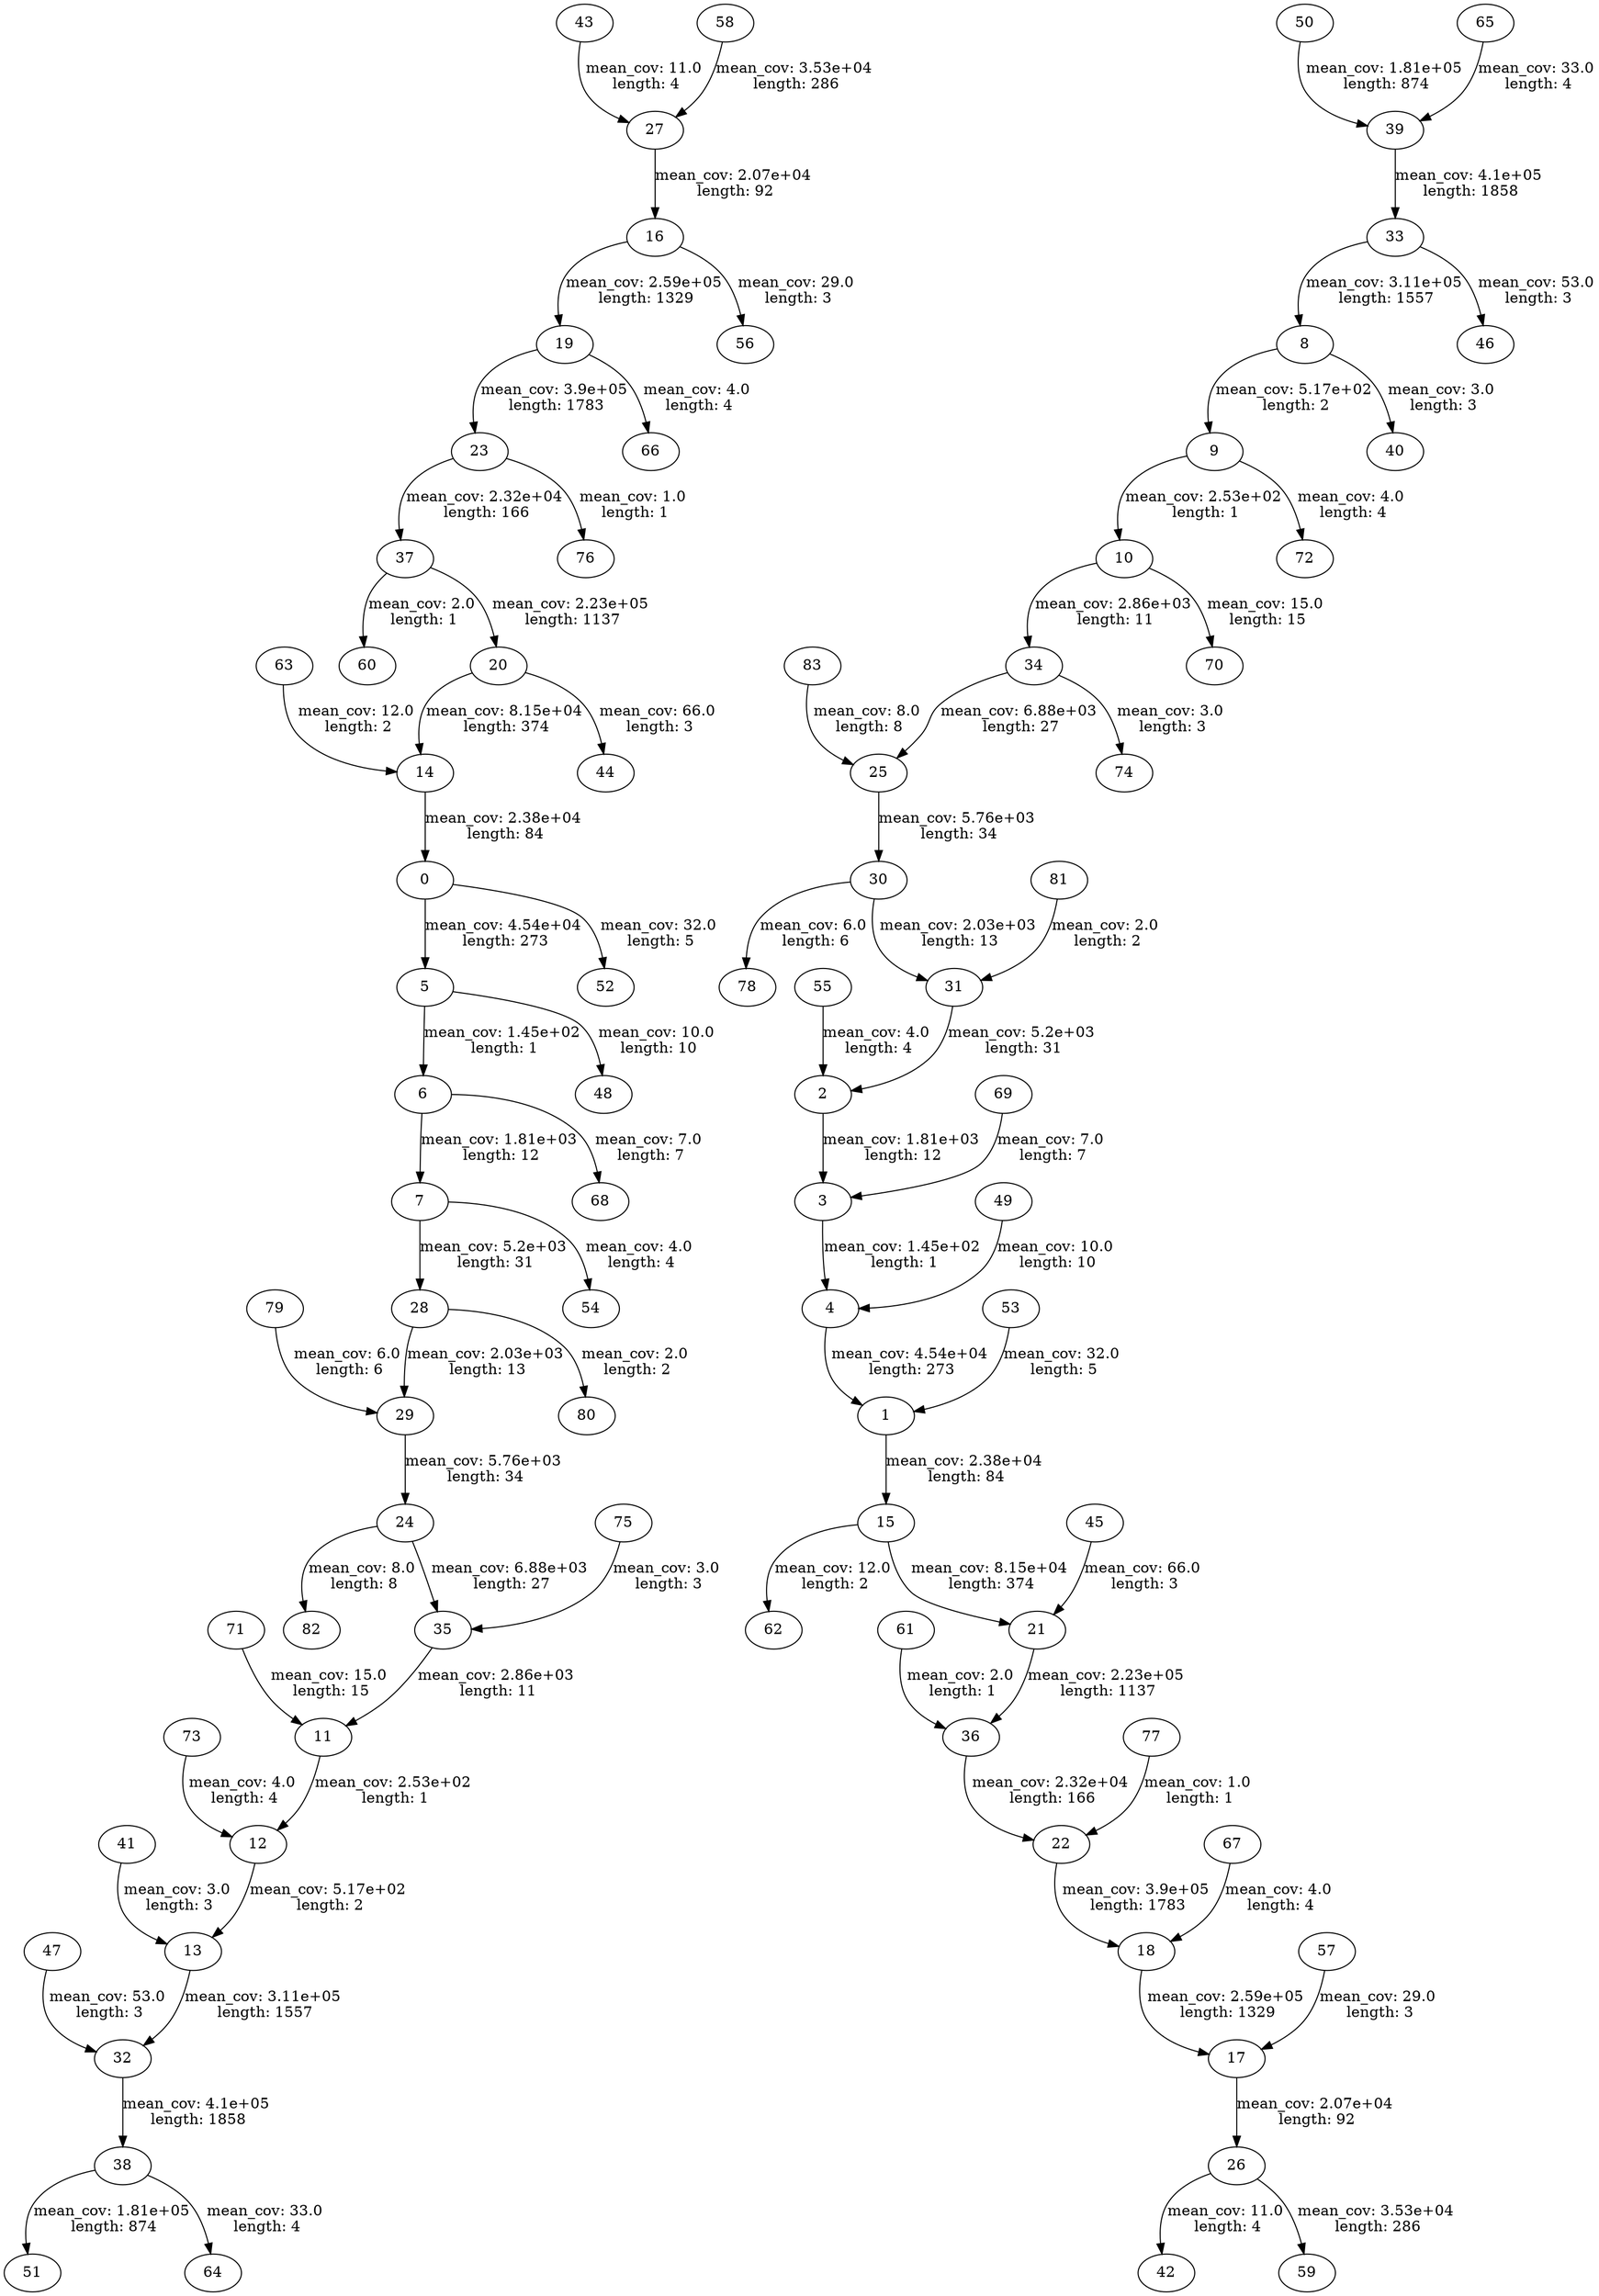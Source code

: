 strict digraph "" {
	0 -> 5	 [label="mean_cov: 4.54e+04
 length: 273",
		length=273,
		mean_cov=166.4102564102564];
	0 -> 52	 [label="mean_cov: 32.0
 length: 5",
		length=5,
		mean_cov=6.4];
	1 -> 15	 [label="mean_cov: 2.38e+04
 length: 84",
		length=84,
		mean_cov=283.5595238095238];
	2 -> 3	 [label="mean_cov: 1.81e+03
 length: 12",
		length=12,
		mean_cov=150.58333333333334];
	3 -> 4	 [label="mean_cov: 1.45e+02
 length: 1",
		length=1,
		mean_cov=145.0];
	4 -> 1	 [label="mean_cov: 4.54e+04
 length: 273",
		length=273,
		mean_cov=166.4102564102564];
	5 -> 6	 [label="mean_cov: 1.45e+02
 length: 1",
		length=1,
		mean_cov=145.0];
	5 -> 48	 [label="mean_cov: 10.0
 length: 10",
		length=10,
		mean_cov=1.0];
	6 -> 7	 [label="mean_cov: 1.81e+03
 length: 12",
		length=12,
		mean_cov=150.58333333333334];
	6 -> 68	 [label="mean_cov: 7.0
 length: 7",
		length=7,
		mean_cov=1.0];
	7 -> 28	 [label="mean_cov: 5.2e+03
 length: 31",
		length=31,
		mean_cov=167.80645161290323];
	7 -> 54	 [label="mean_cov: 4.0
 length: 4",
		length=4,
		mean_cov=1.0];
	8 -> 9	 [label="mean_cov: 5.17e+02
 length: 2",
		length=2,
		mean_cov=258.5];
	8 -> 40	 [label="mean_cov: 3.0
 length: 3",
		length=3,
		mean_cov=1.0];
	9 -> 10	 [label="mean_cov: 2.53e+02
 length: 1",
		length=1,
		mean_cov=253.0];
	9 -> 72	 [label="mean_cov: 4.0
 length: 4",
		length=4,
		mean_cov=1.0];
	10 -> 34	 [label="mean_cov: 2.86e+03
 length: 11",
		length=11,
		mean_cov=260.1818181818182];
	10 -> 70	 [label="mean_cov: 15.0
 length: 15",
		length=15,
		mean_cov=1.0];
	11 -> 12	 [label="mean_cov: 2.53e+02
 length: 1",
		length=1,
		mean_cov=253.0];
	12 -> 13	 [label="mean_cov: 5.17e+02
 length: 2",
		length=2,
		mean_cov=258.5];
	13 -> 32	 [label="mean_cov: 3.11e+05
 length: 1557",
		length=1557,
		mean_cov=199.43802183686577];
	14 -> 0	 [label="mean_cov: 2.38e+04
 length: 84",
		length=84,
		mean_cov=283.5595238095238];
	15 -> 21	 [label="mean_cov: 8.15e+04
 length: 374",
		length=374,
		mean_cov=218.02673796791444];
	15 -> 62	 [label="mean_cov: 12.0
 length: 2",
		length=2,
		mean_cov=6.0];
	16 -> 19	 [label="mean_cov: 2.59e+05
 length: 1329",
		length=1329,
		mean_cov=195.150489089541];
	16 -> 56	 [label="mean_cov: 29.0
 length: 3",
		length=3,
		mean_cov=9.666666666666666];
	17 -> 26	 [label="mean_cov: 2.07e+04
 length: 92",
		length=92,
		mean_cov=224.6195652173913];
	18 -> 17	 [label="mean_cov: 2.59e+05
 length: 1329",
		length=1329,
		mean_cov=195.150489089541];
	19 -> 23	 [label="mean_cov: 3.9e+05
 length: 1783",
		length=1783,
		mean_cov=219.00280426247897];
	19 -> 66	 [label="mean_cov: 4.0
 length: 4",
		length=4,
		mean_cov=1.0];
	20 -> 14	 [label="mean_cov: 8.15e+04
 length: 374",
		length=374,
		mean_cov=218.02673796791444];
	20 -> 44	 [label="mean_cov: 66.0
 length: 3",
		length=3,
		mean_cov=22.0];
	21 -> 36	 [label="mean_cov: 2.23e+05
 length: 1137",
		length=1137,
		mean_cov=195.72911169744944];
	22 -> 18	 [label="mean_cov: 3.9e+05
 length: 1783",
		length=1783,
		mean_cov=219.00280426247897];
	23 -> 37	 [label="mean_cov: 2.32e+04
 length: 166",
		length=166,
		mean_cov=139.77710843373495];
	23 -> 76	 [label="mean_cov: 1.0
 length: 1",
		length=1,
		mean_cov=1.0];
	24 -> 35	 [label="mean_cov: 6.88e+03
 length: 27",
		length=27,
		mean_cov=255.0];
	24 -> 82	 [label="mean_cov: 8.0
 length: 8",
		length=8,
		mean_cov=1.0];
	25 -> 30	 [label="mean_cov: 5.76e+03
 length: 34",
		length=34,
		mean_cov=169.2941176470588];
	26 -> 42	 [label="mean_cov: 11.0
 length: 4",
		length=4,
		mean_cov=2.75];
	26 -> 59	 [label="mean_cov: 3.53e+04
 length: 286",
		length=286,
		mean_cov=123.48251748251748];
	27 -> 16	 [label="mean_cov: 2.07e+04
 length: 92",
		length=92,
		mean_cov=224.6195652173913];
	28 -> 29	 [label="mean_cov: 2.03e+03
 length: 13",
		length=13,
		mean_cov=156.0];
	28 -> 80	 [label="mean_cov: 2.0
 length: 2",
		length=2,
		mean_cov=1.0];
	29 -> 24	 [label="mean_cov: 5.76e+03
 length: 34",
		length=34,
		mean_cov=169.2941176470588];
	30 -> 31	 [label="mean_cov: 2.03e+03
 length: 13",
		length=13,
		mean_cov=156.0];
	30 -> 78	 [label="mean_cov: 6.0
 length: 6",
		length=6,
		mean_cov=1.0];
	31 -> 2	 [label="mean_cov: 5.2e+03
 length: 31",
		length=31,
		mean_cov=167.80645161290323];
	32 -> 38	 [label="mean_cov: 4.1e+05
 length: 1858",
		length=1858,
		mean_cov=220.39827771797633];
	33 -> 8	 [label="mean_cov: 3.11e+05
 length: 1557",
		length=1557,
		mean_cov=199.43802183686577];
	33 -> 46	 [label="mean_cov: 53.0
 length: 3",
		length=3,
		mean_cov=17.666666666666668];
	34 -> 25	 [label="mean_cov: 6.88e+03
 length: 27",
		length=27,
		mean_cov=255.0];
	34 -> 74	 [label="mean_cov: 3.0
 length: 3",
		length=3,
		mean_cov=1.0];
	35 -> 11	 [label="mean_cov: 2.86e+03
 length: 11",
		length=11,
		mean_cov=260.1818181818182];
	36 -> 22	 [label="mean_cov: 2.32e+04
 length: 166",
		length=166,
		mean_cov=139.77710843373495];
	37 -> 20	 [label="mean_cov: 2.23e+05
 length: 1137",
		length=1137,
		mean_cov=195.72911169744944];
	37 -> 60	 [label="mean_cov: 2.0
 length: 1",
		length=1,
		mean_cov=2.0];
	38 -> 51	 [label="mean_cov: 1.81e+05
 length: 874",
		length=874,
		mean_cov=207.23569794050343];
	38 -> 64	 [label="mean_cov: 33.0
 length: 4",
		length=4,
		mean_cov=8.25];
	39 -> 33	 [label="mean_cov: 4.1e+05
 length: 1858",
		length=1858,
		mean_cov=220.39827771797633];
	41 -> 13	 [label="mean_cov: 3.0
 length: 3",
		length=3,
		mean_cov=1.0];
	43 -> 27	 [label="mean_cov: 11.0
 length: 4",
		length=4,
		mean_cov=2.75];
	45 -> 21	 [label="mean_cov: 66.0
 length: 3",
		length=3,
		mean_cov=22.0];
	47 -> 32	 [label="mean_cov: 53.0
 length: 3",
		length=3,
		mean_cov=17.666666666666668];
	49 -> 4	 [label="mean_cov: 10.0
 length: 10",
		length=10,
		mean_cov=1.0];
	50 -> 39	 [label="mean_cov: 1.81e+05
 length: 874",
		length=874,
		mean_cov=207.23569794050343];
	53 -> 1	 [label="mean_cov: 32.0
 length: 5",
		length=5,
		mean_cov=6.4];
	55 -> 2	 [label="mean_cov: 4.0
 length: 4",
		length=4,
		mean_cov=1.0];
	57 -> 17	 [label="mean_cov: 29.0
 length: 3",
		length=3,
		mean_cov=9.666666666666666];
	58 -> 27	 [label="mean_cov: 3.53e+04
 length: 286",
		length=286,
		mean_cov=123.48251748251748];
	61 -> 36	 [label="mean_cov: 2.0
 length: 1",
		length=1,
		mean_cov=2.0];
	63 -> 14	 [label="mean_cov: 12.0
 length: 2",
		length=2,
		mean_cov=6.0];
	65 -> 39	 [label="mean_cov: 33.0
 length: 4",
		length=4,
		mean_cov=8.25];
	67 -> 18	 [label="mean_cov: 4.0
 length: 4",
		length=4,
		mean_cov=1.0];
	69 -> 3	 [label="mean_cov: 7.0
 length: 7",
		length=7,
		mean_cov=1.0];
	71 -> 11	 [label="mean_cov: 15.0
 length: 15",
		length=15,
		mean_cov=1.0];
	73 -> 12	 [label="mean_cov: 4.0
 length: 4",
		length=4,
		mean_cov=1.0];
	75 -> 35	 [label="mean_cov: 3.0
 length: 3",
		length=3,
		mean_cov=1.0];
	77 -> 22	 [label="mean_cov: 1.0
 length: 1",
		length=1,
		mean_cov=1.0];
	79 -> 29	 [label="mean_cov: 6.0
 length: 6",
		length=6,
		mean_cov=1.0];
	81 -> 31	 [label="mean_cov: 2.0
 length: 2",
		length=2,
		mean_cov=1.0];
	83 -> 25	 [label="mean_cov: 8.0
 length: 8",
		length=8,
		mean_cov=1.0];
}
